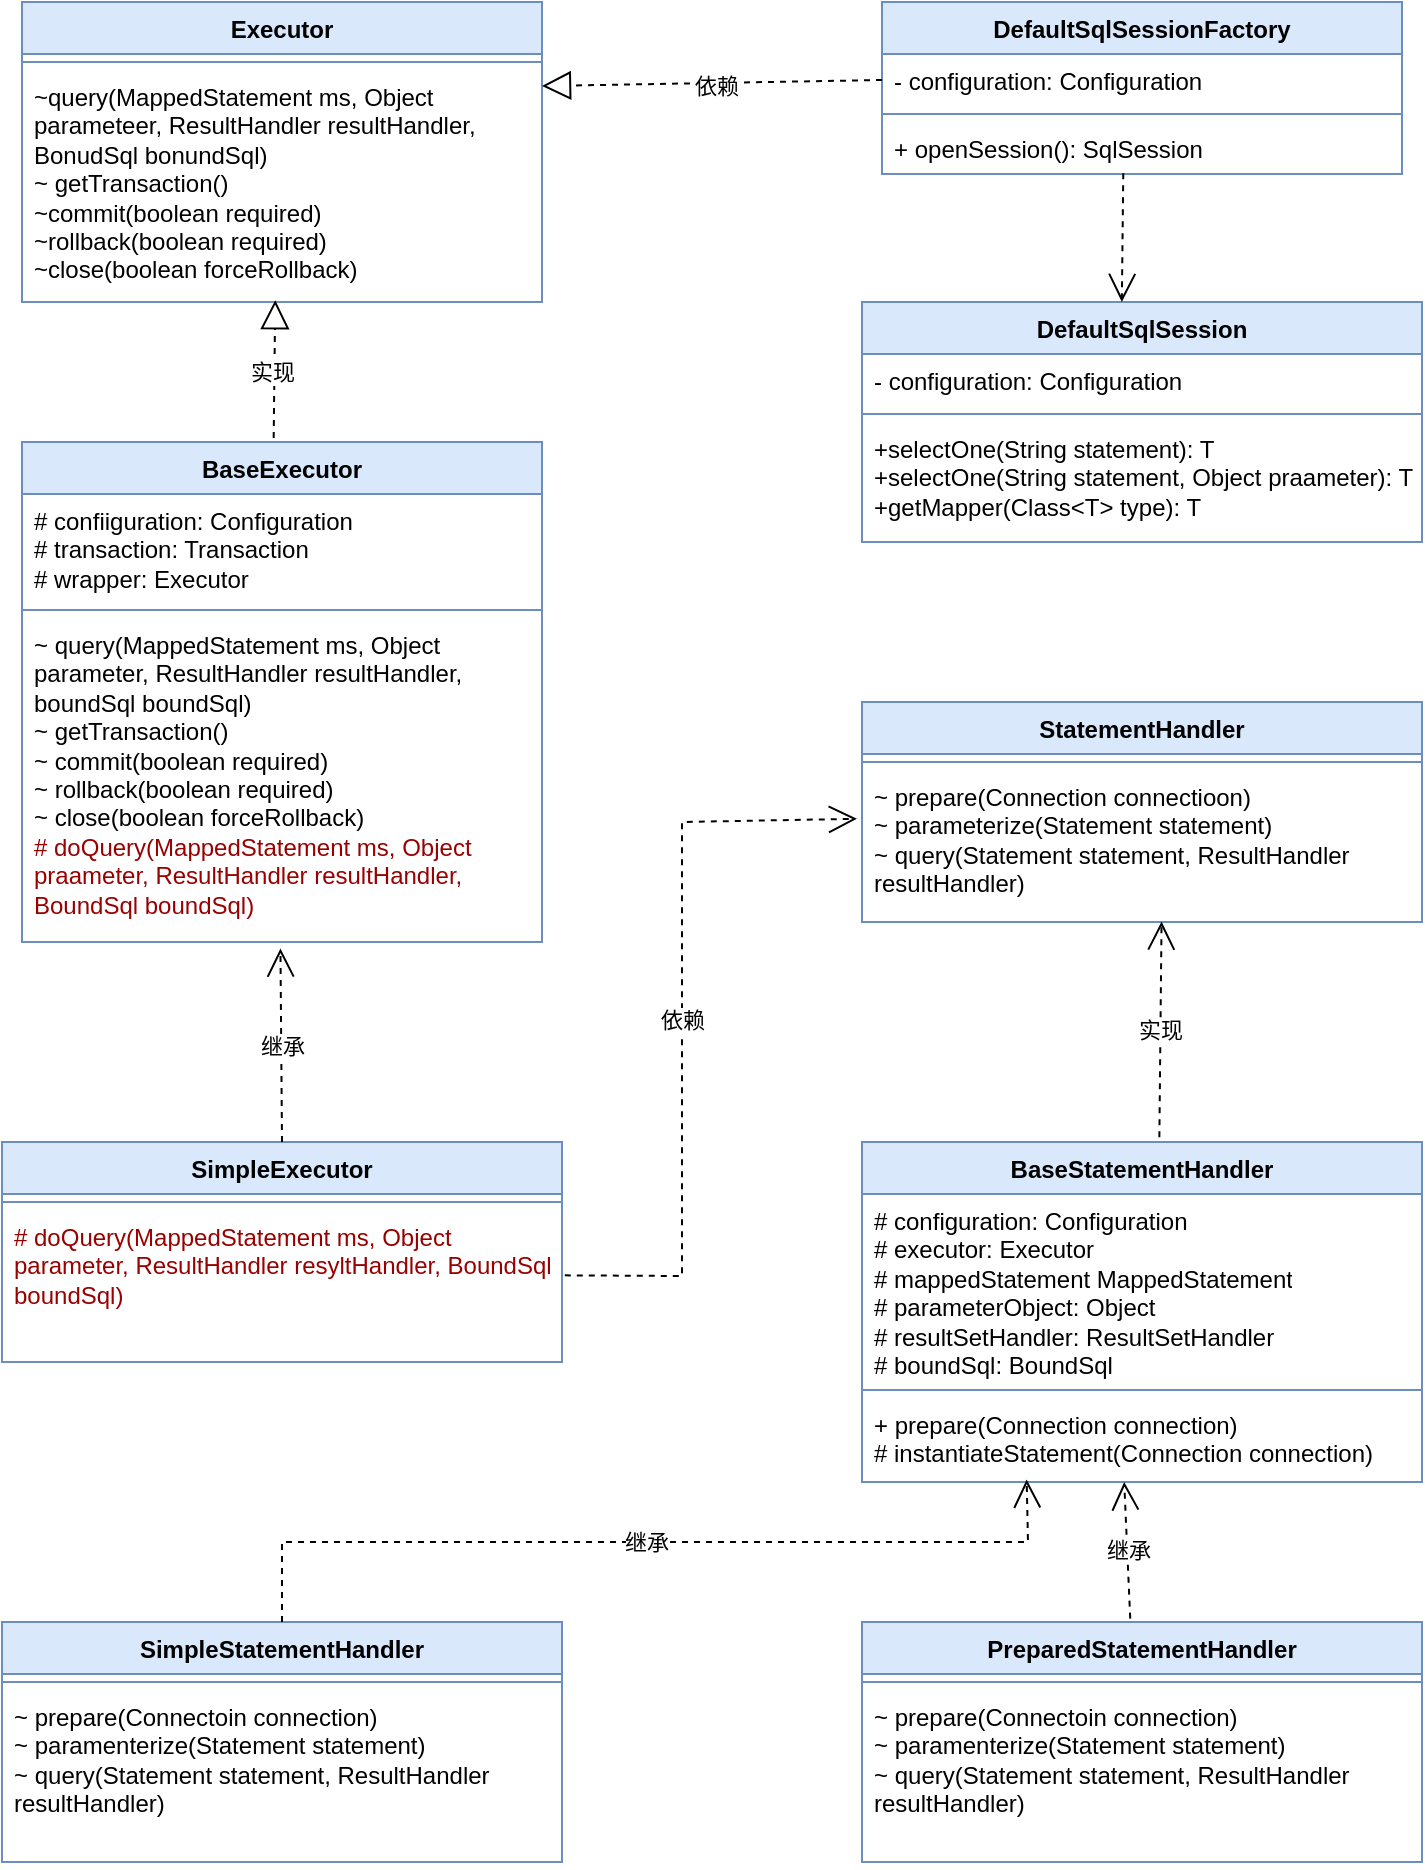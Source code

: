 <mxfile version="21.6.6" type="github">
  <diagram name="第 1 页" id="TrYgqnbubNRf-N8SinBF">
    <mxGraphModel dx="989" dy="523" grid="1" gridSize="10" guides="1" tooltips="1" connect="1" arrows="1" fold="1" page="1" pageScale="1" pageWidth="827" pageHeight="1169" math="0" shadow="0">
      <root>
        <mxCell id="0" />
        <mxCell id="1" parent="0" />
        <mxCell id="ZnJLWyFRjPfsz6LkjSr6-5" value="DefaultSqlSessionFactory" style="swimlane;fontStyle=1;align=center;verticalAlign=top;childLayout=stackLayout;horizontal=1;startSize=26;horizontalStack=0;resizeParent=1;resizeParentMax=0;resizeLast=0;collapsible=1;marginBottom=0;whiteSpace=wrap;html=1;fillColor=#dae8fc;strokeColor=#6c8ebf;" parent="1" vertex="1">
          <mxGeometry x="500" y="70" width="260" height="86" as="geometry" />
        </mxCell>
        <mxCell id="ZnJLWyFRjPfsz6LkjSr6-6" value="- configuration: Configuration" style="text;strokeColor=none;fillColor=none;align=left;verticalAlign=top;spacingLeft=4;spacingRight=4;overflow=hidden;rotatable=0;points=[[0,0.5],[1,0.5]];portConstraint=eastwest;whiteSpace=wrap;html=1;" parent="ZnJLWyFRjPfsz6LkjSr6-5" vertex="1">
          <mxGeometry y="26" width="260" height="26" as="geometry" />
        </mxCell>
        <mxCell id="ZnJLWyFRjPfsz6LkjSr6-7" value="" style="line;strokeWidth=1;fillColor=none;align=left;verticalAlign=middle;spacingTop=-1;spacingLeft=3;spacingRight=3;rotatable=0;labelPosition=right;points=[];portConstraint=eastwest;strokeColor=inherit;" parent="ZnJLWyFRjPfsz6LkjSr6-5" vertex="1">
          <mxGeometry y="52" width="260" height="8" as="geometry" />
        </mxCell>
        <mxCell id="ZnJLWyFRjPfsz6LkjSr6-8" value="+ openSession(): SqlSession" style="text;strokeColor=none;fillColor=none;align=left;verticalAlign=top;spacingLeft=4;spacingRight=4;overflow=hidden;rotatable=0;points=[[0,0.5],[1,0.5]];portConstraint=eastwest;whiteSpace=wrap;html=1;" parent="ZnJLWyFRjPfsz6LkjSr6-5" vertex="1">
          <mxGeometry y="60" width="260" height="26" as="geometry" />
        </mxCell>
        <mxCell id="ZnJLWyFRjPfsz6LkjSr6-9" value="DefaultSqlSession" style="swimlane;fontStyle=1;align=center;verticalAlign=top;childLayout=stackLayout;horizontal=1;startSize=26;horizontalStack=0;resizeParent=1;resizeParentMax=0;resizeLast=0;collapsible=1;marginBottom=0;whiteSpace=wrap;html=1;fillColor=#dae8fc;strokeColor=#6c8ebf;" parent="1" vertex="1">
          <mxGeometry x="490" y="220" width="280" height="120" as="geometry" />
        </mxCell>
        <mxCell id="ZnJLWyFRjPfsz6LkjSr6-10" value="- configuration: Configuration" style="text;strokeColor=none;fillColor=none;align=left;verticalAlign=top;spacingLeft=4;spacingRight=4;overflow=hidden;rotatable=0;points=[[0,0.5],[1,0.5]];portConstraint=eastwest;whiteSpace=wrap;html=1;" parent="ZnJLWyFRjPfsz6LkjSr6-9" vertex="1">
          <mxGeometry y="26" width="280" height="26" as="geometry" />
        </mxCell>
        <mxCell id="ZnJLWyFRjPfsz6LkjSr6-11" value="" style="line;strokeWidth=1;fillColor=none;align=left;verticalAlign=middle;spacingTop=-1;spacingLeft=3;spacingRight=3;rotatable=0;labelPosition=right;points=[];portConstraint=eastwest;strokeColor=inherit;" parent="ZnJLWyFRjPfsz6LkjSr6-9" vertex="1">
          <mxGeometry y="52" width="280" height="8" as="geometry" />
        </mxCell>
        <mxCell id="ZnJLWyFRjPfsz6LkjSr6-12" value="+selectOne(String statement): T&lt;br&gt;+selectOne(String statement, Object praameter): T&lt;br&gt;+getMapper(Class&amp;lt;T&amp;gt; type): T" style="text;strokeColor=none;fillColor=none;align=left;verticalAlign=top;spacingLeft=4;spacingRight=4;overflow=hidden;rotatable=0;points=[[0,0.5],[1,0.5]];portConstraint=eastwest;whiteSpace=wrap;html=1;" parent="ZnJLWyFRjPfsz6LkjSr6-9" vertex="1">
          <mxGeometry y="60" width="280" height="60" as="geometry" />
        </mxCell>
        <mxCell id="ZnJLWyFRjPfsz6LkjSr6-21" value="Executor" style="swimlane;fontStyle=1;align=center;verticalAlign=top;childLayout=stackLayout;horizontal=1;startSize=26;horizontalStack=0;resizeParent=1;resizeParentMax=0;resizeLast=0;collapsible=1;marginBottom=0;whiteSpace=wrap;html=1;fillColor=#dae8fc;strokeColor=#6c8ebf;" parent="1" vertex="1">
          <mxGeometry x="70" y="70" width="260" height="150" as="geometry" />
        </mxCell>
        <mxCell id="ZnJLWyFRjPfsz6LkjSr6-23" value="" style="line;strokeWidth=1;fillColor=none;align=left;verticalAlign=middle;spacingTop=-1;spacingLeft=3;spacingRight=3;rotatable=0;labelPosition=right;points=[];portConstraint=eastwest;strokeColor=inherit;" parent="ZnJLWyFRjPfsz6LkjSr6-21" vertex="1">
          <mxGeometry y="26" width="260" height="8" as="geometry" />
        </mxCell>
        <mxCell id="ZnJLWyFRjPfsz6LkjSr6-24" value="~query(MappedStatement ms, Object parameteer, ResultHandler resultHandler, BonudSql bonundSql)&lt;br&gt;~ getTransaction()&lt;br&gt;~commit(boolean required)&lt;br&gt;~rollback(boolean required)&lt;br&gt;~close(boolean forceRollback)" style="text;strokeColor=none;fillColor=none;align=left;verticalAlign=top;spacingLeft=4;spacingRight=4;overflow=hidden;rotatable=0;points=[[0,0.5],[1,0.5]];portConstraint=eastwest;whiteSpace=wrap;html=1;" parent="ZnJLWyFRjPfsz6LkjSr6-21" vertex="1">
          <mxGeometry y="34" width="260" height="116" as="geometry" />
        </mxCell>
        <mxCell id="ZnJLWyFRjPfsz6LkjSr6-25" value="BaseExecutor" style="swimlane;fontStyle=1;align=center;verticalAlign=top;childLayout=stackLayout;horizontal=1;startSize=26;horizontalStack=0;resizeParent=1;resizeParentMax=0;resizeLast=0;collapsible=1;marginBottom=0;whiteSpace=wrap;html=1;fillColor=#dae8fc;strokeColor=#6c8ebf;" parent="1" vertex="1">
          <mxGeometry x="70" y="290" width="260" height="250" as="geometry" />
        </mxCell>
        <mxCell id="ZnJLWyFRjPfsz6LkjSr6-26" value="# confiiguration: Configuration&lt;br&gt;# transaction: Transaction&lt;br&gt;# wrapper: Executor" style="text;strokeColor=none;fillColor=none;align=left;verticalAlign=top;spacingLeft=4;spacingRight=4;overflow=hidden;rotatable=0;points=[[0,0.5],[1,0.5]];portConstraint=eastwest;whiteSpace=wrap;html=1;" parent="ZnJLWyFRjPfsz6LkjSr6-25" vertex="1">
          <mxGeometry y="26" width="260" height="54" as="geometry" />
        </mxCell>
        <mxCell id="ZnJLWyFRjPfsz6LkjSr6-27" value="" style="line;strokeWidth=1;fillColor=none;align=left;verticalAlign=middle;spacingTop=-1;spacingLeft=3;spacingRight=3;rotatable=0;labelPosition=right;points=[];portConstraint=eastwest;strokeColor=inherit;" parent="ZnJLWyFRjPfsz6LkjSr6-25" vertex="1">
          <mxGeometry y="80" width="260" height="8" as="geometry" />
        </mxCell>
        <mxCell id="ZnJLWyFRjPfsz6LkjSr6-28" value="~ query(MappedStatement ms, Object parameter, ResultHandler resultHandler, boundSql boundSql)&lt;br&gt;~ getTransaction()&lt;br&gt;~ commit(boolean required)&lt;br&gt;~ rollback(boolean required)&lt;br&gt;~ close(boolean forceRollback)&lt;br&gt;&lt;font color=&quot;#990000&quot;&gt;# doQuery(MappedStatement ms, Object praameter, ResultHandler resultHandler, BoundSql boundSql)&lt;/font&gt;" style="text;strokeColor=none;fillColor=none;align=left;verticalAlign=top;spacingLeft=4;spacingRight=4;overflow=hidden;rotatable=0;points=[[0,0.5],[1,0.5]];portConstraint=eastwest;whiteSpace=wrap;html=1;" parent="ZnJLWyFRjPfsz6LkjSr6-25" vertex="1">
          <mxGeometry y="88" width="260" height="162" as="geometry" />
        </mxCell>
        <mxCell id="4RKGhv6nKtGPMbydvEvQ-1" value="StatementHandler" style="swimlane;fontStyle=1;align=center;verticalAlign=top;childLayout=stackLayout;horizontal=1;startSize=26;horizontalStack=0;resizeParent=1;resizeParentMax=0;resizeLast=0;collapsible=1;marginBottom=0;whiteSpace=wrap;html=1;fillColor=#dae8fc;strokeColor=#6c8ebf;" vertex="1" parent="1">
          <mxGeometry x="490" y="420" width="280" height="110" as="geometry" />
        </mxCell>
        <mxCell id="4RKGhv6nKtGPMbydvEvQ-3" value="" style="line;strokeWidth=1;fillColor=none;align=left;verticalAlign=middle;spacingTop=-1;spacingLeft=3;spacingRight=3;rotatable=0;labelPosition=right;points=[];portConstraint=eastwest;strokeColor=inherit;" vertex="1" parent="4RKGhv6nKtGPMbydvEvQ-1">
          <mxGeometry y="26" width="280" height="8" as="geometry" />
        </mxCell>
        <mxCell id="4RKGhv6nKtGPMbydvEvQ-4" value="~ prepare(Connection connectioon)&lt;br&gt;~ parameterize(Statement statement)&lt;br&gt;~ query(Statement statement, ResultHandler resultHandler)" style="text;strokeColor=none;fillColor=none;align=left;verticalAlign=top;spacingLeft=4;spacingRight=4;overflow=hidden;rotatable=0;points=[[0,0.5],[1,0.5]];portConstraint=eastwest;whiteSpace=wrap;html=1;" vertex="1" parent="4RKGhv6nKtGPMbydvEvQ-1">
          <mxGeometry y="34" width="280" height="76" as="geometry" />
        </mxCell>
        <mxCell id="4RKGhv6nKtGPMbydvEvQ-5" value="SimpleExecutor" style="swimlane;fontStyle=1;align=center;verticalAlign=top;childLayout=stackLayout;horizontal=1;startSize=26;horizontalStack=0;resizeParent=1;resizeParentMax=0;resizeLast=0;collapsible=1;marginBottom=0;whiteSpace=wrap;html=1;fillColor=#dae8fc;strokeColor=#6c8ebf;" vertex="1" parent="1">
          <mxGeometry x="60" y="640" width="280" height="110" as="geometry" />
        </mxCell>
        <mxCell id="4RKGhv6nKtGPMbydvEvQ-6" value="" style="line;strokeWidth=1;fillColor=none;align=left;verticalAlign=middle;spacingTop=-1;spacingLeft=3;spacingRight=3;rotatable=0;labelPosition=right;points=[];portConstraint=eastwest;strokeColor=inherit;" vertex="1" parent="4RKGhv6nKtGPMbydvEvQ-5">
          <mxGeometry y="26" width="280" height="8" as="geometry" />
        </mxCell>
        <mxCell id="4RKGhv6nKtGPMbydvEvQ-7" value="&lt;font color=&quot;#990000&quot;&gt;# doQuery(MappedStatement ms, Object parameter, ResultHandler resyltHandler, BoundSql boundSql)&lt;/font&gt;" style="text;strokeColor=none;fillColor=none;align=left;verticalAlign=top;spacingLeft=4;spacingRight=4;overflow=hidden;rotatable=0;points=[[0,0.5],[1,0.5]];portConstraint=eastwest;whiteSpace=wrap;html=1;" vertex="1" parent="4RKGhv6nKtGPMbydvEvQ-5">
          <mxGeometry y="34" width="280" height="76" as="geometry" />
        </mxCell>
        <mxCell id="4RKGhv6nKtGPMbydvEvQ-11" value="BaseStatementHandler" style="swimlane;fontStyle=1;align=center;verticalAlign=top;childLayout=stackLayout;horizontal=1;startSize=26;horizontalStack=0;resizeParent=1;resizeParentMax=0;resizeLast=0;collapsible=1;marginBottom=0;whiteSpace=wrap;html=1;fillColor=#dae8fc;strokeColor=#6c8ebf;" vertex="1" parent="1">
          <mxGeometry x="490" y="640" width="280" height="170" as="geometry" />
        </mxCell>
        <mxCell id="4RKGhv6nKtGPMbydvEvQ-12" value="# configuration: Configuration&lt;br&gt;# executor: Executor&lt;br&gt;# mappedStatement MappedStatement&lt;br&gt;# parameterObject: Object&lt;br&gt;# resultSetHandler: ResultSetHandler&lt;br&gt;# boundSql: BoundSql" style="text;strokeColor=none;fillColor=none;align=left;verticalAlign=top;spacingLeft=4;spacingRight=4;overflow=hidden;rotatable=0;points=[[0,0.5],[1,0.5]];portConstraint=eastwest;whiteSpace=wrap;html=1;" vertex="1" parent="4RKGhv6nKtGPMbydvEvQ-11">
          <mxGeometry y="26" width="280" height="94" as="geometry" />
        </mxCell>
        <mxCell id="4RKGhv6nKtGPMbydvEvQ-13" value="" style="line;strokeWidth=1;fillColor=none;align=left;verticalAlign=middle;spacingTop=-1;spacingLeft=3;spacingRight=3;rotatable=0;labelPosition=right;points=[];portConstraint=eastwest;strokeColor=inherit;" vertex="1" parent="4RKGhv6nKtGPMbydvEvQ-11">
          <mxGeometry y="120" width="280" height="8" as="geometry" />
        </mxCell>
        <mxCell id="4RKGhv6nKtGPMbydvEvQ-14" value="+ prepare(Connection connection)&lt;br&gt;# instantiateStatement(Connection connection)" style="text;strokeColor=none;fillColor=none;align=left;verticalAlign=top;spacingLeft=4;spacingRight=4;overflow=hidden;rotatable=0;points=[[0,0.5],[1,0.5]];portConstraint=eastwest;whiteSpace=wrap;html=1;" vertex="1" parent="4RKGhv6nKtGPMbydvEvQ-11">
          <mxGeometry y="128" width="280" height="42" as="geometry" />
        </mxCell>
        <mxCell id="4RKGhv6nKtGPMbydvEvQ-15" value="PreparedStatementHandler" style="swimlane;fontStyle=1;align=center;verticalAlign=top;childLayout=stackLayout;horizontal=1;startSize=26;horizontalStack=0;resizeParent=1;resizeParentMax=0;resizeLast=0;collapsible=1;marginBottom=0;whiteSpace=wrap;html=1;fillColor=#dae8fc;strokeColor=#6c8ebf;" vertex="1" parent="1">
          <mxGeometry x="490" y="880" width="280" height="120" as="geometry" />
        </mxCell>
        <mxCell id="4RKGhv6nKtGPMbydvEvQ-17" value="" style="line;strokeWidth=1;fillColor=none;align=left;verticalAlign=middle;spacingTop=-1;spacingLeft=3;spacingRight=3;rotatable=0;labelPosition=right;points=[];portConstraint=eastwest;strokeColor=inherit;" vertex="1" parent="4RKGhv6nKtGPMbydvEvQ-15">
          <mxGeometry y="26" width="280" height="8" as="geometry" />
        </mxCell>
        <mxCell id="4RKGhv6nKtGPMbydvEvQ-18" value="~ prepare(Connectoin connection)&lt;br&gt;~ paramenterize(Statement statement)&lt;br&gt;~ query(Statement statement, ResultHandler resultHandler)" style="text;strokeColor=none;fillColor=none;align=left;verticalAlign=top;spacingLeft=4;spacingRight=4;overflow=hidden;rotatable=0;points=[[0,0.5],[1,0.5]];portConstraint=eastwest;whiteSpace=wrap;html=1;" vertex="1" parent="4RKGhv6nKtGPMbydvEvQ-15">
          <mxGeometry y="34" width="280" height="86" as="geometry" />
        </mxCell>
        <mxCell id="4RKGhv6nKtGPMbydvEvQ-19" value="SimpleStatementHandler" style="swimlane;fontStyle=1;align=center;verticalAlign=top;childLayout=stackLayout;horizontal=1;startSize=26;horizontalStack=0;resizeParent=1;resizeParentMax=0;resizeLast=0;collapsible=1;marginBottom=0;whiteSpace=wrap;html=1;fillColor=#dae8fc;strokeColor=#6c8ebf;" vertex="1" parent="1">
          <mxGeometry x="60" y="880" width="280" height="120" as="geometry" />
        </mxCell>
        <mxCell id="4RKGhv6nKtGPMbydvEvQ-20" value="" style="line;strokeWidth=1;fillColor=none;align=left;verticalAlign=middle;spacingTop=-1;spacingLeft=3;spacingRight=3;rotatable=0;labelPosition=right;points=[];portConstraint=eastwest;strokeColor=inherit;" vertex="1" parent="4RKGhv6nKtGPMbydvEvQ-19">
          <mxGeometry y="26" width="280" height="8" as="geometry" />
        </mxCell>
        <mxCell id="4RKGhv6nKtGPMbydvEvQ-21" value="~ prepare(Connectoin connection)&lt;br&gt;~ paramenterize(Statement statement)&lt;br&gt;~ query(Statement statement, ResultHandler resultHandler)" style="text;strokeColor=none;fillColor=none;align=left;verticalAlign=top;spacingLeft=4;spacingRight=4;overflow=hidden;rotatable=0;points=[[0,0.5],[1,0.5]];portConstraint=eastwest;whiteSpace=wrap;html=1;" vertex="1" parent="4RKGhv6nKtGPMbydvEvQ-19">
          <mxGeometry y="34" width="280" height="86" as="geometry" />
        </mxCell>
        <mxCell id="4RKGhv6nKtGPMbydvEvQ-22" value="" style="endArrow=block;dashed=1;endFill=0;endSize=12;html=1;rounded=0;exitX=0;exitY=0.5;exitDx=0;exitDy=0;entryX=1;entryY=0.069;entryDx=0;entryDy=0;entryPerimeter=0;" edge="1" parent="1" source="ZnJLWyFRjPfsz6LkjSr6-6" target="ZnJLWyFRjPfsz6LkjSr6-24">
          <mxGeometry width="160" relative="1" as="geometry">
            <mxPoint x="340" y="190" as="sourcePoint" />
            <mxPoint x="500" y="190" as="targetPoint" />
          </mxGeometry>
        </mxCell>
        <mxCell id="4RKGhv6nKtGPMbydvEvQ-23" value="依赖" style="edgeLabel;html=1;align=center;verticalAlign=middle;resizable=0;points=[];" vertex="1" connectable="0" parent="4RKGhv6nKtGPMbydvEvQ-22">
          <mxGeometry x="-0.023" y="1" relative="1" as="geometry">
            <mxPoint as="offset" />
          </mxGeometry>
        </mxCell>
        <mxCell id="4RKGhv6nKtGPMbydvEvQ-26" value="" style="endArrow=open;endSize=12;dashed=1;html=1;rounded=0;entryX=0.464;entryY=0;entryDx=0;entryDy=0;entryPerimeter=0;exitX=0.464;exitY=0.987;exitDx=0;exitDy=0;exitPerimeter=0;" edge="1" parent="1" source="ZnJLWyFRjPfsz6LkjSr6-8" target="ZnJLWyFRjPfsz6LkjSr6-9">
          <mxGeometry width="160" relative="1" as="geometry">
            <mxPoint x="620" y="160" as="sourcePoint" />
            <mxPoint x="520" y="280" as="targetPoint" />
          </mxGeometry>
        </mxCell>
        <mxCell id="4RKGhv6nKtGPMbydvEvQ-27" value="" style="endArrow=block;dashed=1;endFill=0;endSize=12;html=1;rounded=0;exitX=0.484;exitY=-0.008;exitDx=0;exitDy=0;entryX=0.487;entryY=0.992;entryDx=0;entryDy=0;entryPerimeter=0;exitPerimeter=0;" edge="1" parent="1" source="ZnJLWyFRjPfsz6LkjSr6-25" target="ZnJLWyFRjPfsz6LkjSr6-24">
          <mxGeometry width="160" relative="1" as="geometry">
            <mxPoint x="440" y="240" as="sourcePoint" />
            <mxPoint x="270" y="243" as="targetPoint" />
          </mxGeometry>
        </mxCell>
        <mxCell id="4RKGhv6nKtGPMbydvEvQ-28" value="实现" style="edgeLabel;html=1;align=center;verticalAlign=middle;resizable=0;points=[];" vertex="1" connectable="0" parent="4RKGhv6nKtGPMbydvEvQ-27">
          <mxGeometry x="-0.023" y="1" relative="1" as="geometry">
            <mxPoint as="offset" />
          </mxGeometry>
        </mxCell>
        <mxCell id="4RKGhv6nKtGPMbydvEvQ-29" value="继承" style="endArrow=open;endSize=12;dashed=1;html=1;rounded=0;entryX=0.497;entryY=1.02;entryDx=0;entryDy=0;entryPerimeter=0;exitX=0.5;exitY=0;exitDx=0;exitDy=0;" edge="1" parent="1" source="4RKGhv6nKtGPMbydvEvQ-5" target="ZnJLWyFRjPfsz6LkjSr6-28">
          <mxGeometry width="160" relative="1" as="geometry">
            <mxPoint x="250" y="590" as="sourcePoint" />
            <mxPoint x="410" y="590" as="targetPoint" />
          </mxGeometry>
        </mxCell>
        <mxCell id="4RKGhv6nKtGPMbydvEvQ-30" value="依赖" style="endArrow=open;endSize=12;dashed=1;html=1;rounded=0;entryX=-0.009;entryY=0.321;entryDx=0;entryDy=0;entryPerimeter=0;exitX=1.005;exitY=0.43;exitDx=0;exitDy=0;exitPerimeter=0;" edge="1" parent="1" source="4RKGhv6nKtGPMbydvEvQ-7" target="4RKGhv6nKtGPMbydvEvQ-4">
          <mxGeometry width="160" relative="1" as="geometry">
            <mxPoint x="410.78" y="632.76" as="sourcePoint" />
            <mxPoint x="409.78" y="535.76" as="targetPoint" />
            <Array as="points">
              <mxPoint x="400" y="707" />
              <mxPoint x="400" y="480" />
            </Array>
          </mxGeometry>
        </mxCell>
        <mxCell id="4RKGhv6nKtGPMbydvEvQ-31" value="实现" style="endArrow=open;endSize=12;dashed=1;html=1;rounded=0;entryX=0.497;entryY=1.02;entryDx=0;entryDy=0;entryPerimeter=0;exitX=0.531;exitY=-0.014;exitDx=0;exitDy=0;exitPerimeter=0;" edge="1" parent="1" source="4RKGhv6nKtGPMbydvEvQ-11">
          <mxGeometry width="160" relative="1" as="geometry">
            <mxPoint x="640.78" y="626.76" as="sourcePoint" />
            <mxPoint x="639.78" y="529.76" as="targetPoint" />
          </mxGeometry>
        </mxCell>
        <mxCell id="4RKGhv6nKtGPMbydvEvQ-32" value="继承" style="endArrow=open;endSize=12;dashed=1;html=1;rounded=0;entryX=0.497;entryY=1.02;entryDx=0;entryDy=0;entryPerimeter=0;exitX=0.479;exitY=-0.014;exitDx=0;exitDy=0;exitPerimeter=0;" edge="1" parent="1" source="4RKGhv6nKtGPMbydvEvQ-15">
          <mxGeometry width="160" relative="1" as="geometry">
            <mxPoint x="620.32" y="918.24" as="sourcePoint" />
            <mxPoint x="621.1" y="810" as="targetPoint" />
          </mxGeometry>
        </mxCell>
        <mxCell id="4RKGhv6nKtGPMbydvEvQ-33" value="继承" style="endArrow=open;endSize=12;dashed=1;html=1;rounded=0;entryX=0.294;entryY=0.97;entryDx=0;entryDy=0;entryPerimeter=0;exitX=0.5;exitY=0;exitDx=0;exitDy=0;" edge="1" parent="1" source="4RKGhv6nKtGPMbydvEvQ-19" target="4RKGhv6nKtGPMbydvEvQ-14">
          <mxGeometry width="160" relative="1" as="geometry">
            <mxPoint x="382.9" y="879.68" as="sourcePoint" />
            <mxPoint x="380" y="811.68" as="targetPoint" />
            <Array as="points">
              <mxPoint x="200" y="840" />
              <mxPoint x="573" y="840" />
            </Array>
          </mxGeometry>
        </mxCell>
      </root>
    </mxGraphModel>
  </diagram>
</mxfile>

